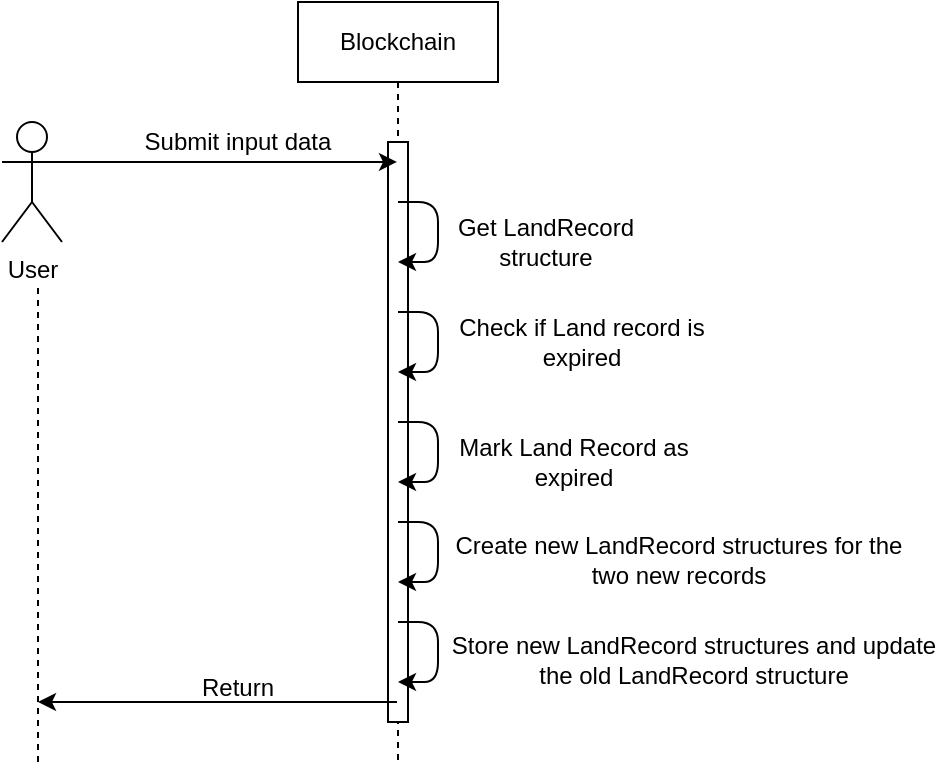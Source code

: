 <mxfile version="14.5.10" type="device"><diagram id="niONlQMFVjz2j6yO6m8X" name="Page-1"><mxGraphModel dx="622" dy="359" grid="1" gridSize="10" guides="1" tooltips="1" connect="1" arrows="1" fold="1" page="1" pageScale="1" pageWidth="850" pageHeight="1100" math="0" shadow="0"><root><mxCell id="0"/><mxCell id="1" parent="0"/><mxCell id="0W10oksEGMTTPcn__GJT-1" value="Blockchain" style="shape=umlLifeline;perimeter=lifelinePerimeter;whiteSpace=wrap;html=1;container=1;collapsible=0;recursiveResize=0;outlineConnect=0;" vertex="1" parent="1"><mxGeometry x="270" y="40" width="100" height="380" as="geometry"/></mxCell><mxCell id="0W10oksEGMTTPcn__GJT-3" value="" style="html=1;points=[];perimeter=orthogonalPerimeter;" vertex="1" parent="0W10oksEGMTTPcn__GJT-1"><mxGeometry x="45" y="70" width="10" height="290" as="geometry"/></mxCell><mxCell id="0W10oksEGMTTPcn__GJT-2" value="User" style="shape=umlActor;verticalLabelPosition=bottom;verticalAlign=top;html=1;" vertex="1" parent="1"><mxGeometry x="122" y="100" width="30" height="60" as="geometry"/></mxCell><mxCell id="0W10oksEGMTTPcn__GJT-4" value="Get LandRecord structure" style="text;html=1;strokeColor=none;fillColor=none;align=center;verticalAlign=middle;whiteSpace=wrap;rounded=0;" vertex="1" parent="1"><mxGeometry x="344" y="150" width="100" height="20" as="geometry"/></mxCell><mxCell id="0W10oksEGMTTPcn__GJT-5" value="Check if Land record is expired" style="text;html=1;strokeColor=none;fillColor=none;align=center;verticalAlign=middle;whiteSpace=wrap;rounded=0;" vertex="1" parent="1"><mxGeometry x="347" y="200" width="130" height="20" as="geometry"/></mxCell><mxCell id="0W10oksEGMTTPcn__GJT-17" value="" style="endArrow=none;dashed=1;html=1;" edge="1" parent="1"><mxGeometry width="50" height="50" relative="1" as="geometry"><mxPoint x="140" y="420" as="sourcePoint"/><mxPoint x="140" y="180" as="targetPoint"/></mxGeometry></mxCell><mxCell id="0W10oksEGMTTPcn__GJT-18" value="" style="endArrow=classic;html=1;exitX=1;exitY=0.333;exitDx=0;exitDy=0;exitPerimeter=0;" edge="1" parent="1" source="0W10oksEGMTTPcn__GJT-2" target="0W10oksEGMTTPcn__GJT-1"><mxGeometry width="50" height="50" relative="1" as="geometry"><mxPoint x="300" y="220" as="sourcePoint"/><mxPoint x="350" y="170" as="targetPoint"/></mxGeometry></mxCell><mxCell id="0W10oksEGMTTPcn__GJT-19" value="Submit input data" style="text;html=1;strokeColor=none;fillColor=none;align=center;verticalAlign=middle;whiteSpace=wrap;rounded=0;" vertex="1" parent="1"><mxGeometry x="175" y="100" width="130" height="20" as="geometry"/></mxCell><mxCell id="0W10oksEGMTTPcn__GJT-20" value="" style="endArrow=classic;html=1;" edge="1" parent="1" source="0W10oksEGMTTPcn__GJT-1"><mxGeometry width="50" height="50" relative="1" as="geometry"><mxPoint x="300" y="220" as="sourcePoint"/><mxPoint x="320" y="170" as="targetPoint"/><Array as="points"><mxPoint x="340" y="140"/><mxPoint x="340" y="170"/></Array></mxGeometry></mxCell><mxCell id="0W10oksEGMTTPcn__GJT-21" value="" style="endArrow=classic;html=1;" edge="1" parent="1" target="0W10oksEGMTTPcn__GJT-1"><mxGeometry width="50" height="50" relative="1" as="geometry"><mxPoint x="320" y="195" as="sourcePoint"/><mxPoint x="330.5" y="225" as="targetPoint"/><Array as="points"><mxPoint x="340" y="195"/><mxPoint x="340" y="225"/></Array></mxGeometry></mxCell><mxCell id="0W10oksEGMTTPcn__GJT-23" value="" style="endArrow=classic;html=1;" edge="1" parent="1" source="0W10oksEGMTTPcn__GJT-1" target="0W10oksEGMTTPcn__GJT-1"><mxGeometry width="50" height="50" relative="1" as="geometry"><mxPoint x="330" y="250" as="sourcePoint"/><mxPoint x="329.5" y="280" as="targetPoint"/><Array as="points"><mxPoint x="340" y="250"/><mxPoint x="340" y="280"/></Array></mxGeometry></mxCell><mxCell id="0W10oksEGMTTPcn__GJT-24" value="Mark Land Record as expired" style="text;html=1;strokeColor=none;fillColor=none;align=center;verticalAlign=middle;whiteSpace=wrap;rounded=0;" vertex="1" parent="1"><mxGeometry x="333" y="260" width="150" height="20" as="geometry"/></mxCell><mxCell id="0W10oksEGMTTPcn__GJT-27" value="" style="endArrow=classic;html=1;" edge="1" parent="1" source="0W10oksEGMTTPcn__GJT-1" target="0W10oksEGMTTPcn__GJT-1"><mxGeometry width="50" height="50" relative="1" as="geometry"><mxPoint x="330" y="300" as="sourcePoint"/><mxPoint x="330" y="330" as="targetPoint"/><Array as="points"><mxPoint x="340" y="300"/><mxPoint x="340" y="330"/></Array></mxGeometry></mxCell><mxCell id="0W10oksEGMTTPcn__GJT-28" value="Create new LandRecord structures for the two new records" style="text;html=1;strokeColor=none;fillColor=none;align=center;verticalAlign=middle;whiteSpace=wrap;rounded=0;" vertex="1" parent="1"><mxGeometry x="344" y="309" width="233" height="20" as="geometry"/></mxCell><mxCell id="0W10oksEGMTTPcn__GJT-29" value="" style="endArrow=classic;html=1;" edge="1" parent="1" source="0W10oksEGMTTPcn__GJT-1" target="0W10oksEGMTTPcn__GJT-1"><mxGeometry width="50" height="50" relative="1" as="geometry"><mxPoint x="340" y="350" as="sourcePoint"/><mxPoint x="340" y="380" as="targetPoint"/><Array as="points"><mxPoint x="340" y="350"/><mxPoint x="340" y="380"/></Array></mxGeometry></mxCell><mxCell id="0W10oksEGMTTPcn__GJT-30" value="Store new LandRecord structures and update the old LandRecord structure" style="text;html=1;strokeColor=none;fillColor=none;align=center;verticalAlign=middle;whiteSpace=wrap;rounded=0;" vertex="1" parent="1"><mxGeometry x="345" y="359" width="246" height="20" as="geometry"/></mxCell><mxCell id="0W10oksEGMTTPcn__GJT-31" value="" style="endArrow=classic;html=1;" edge="1" parent="1" source="0W10oksEGMTTPcn__GJT-1"><mxGeometry width="50" height="50" relative="1" as="geometry"><mxPoint x="300" y="310" as="sourcePoint"/><mxPoint x="140" y="390" as="targetPoint"/></mxGeometry></mxCell><mxCell id="0W10oksEGMTTPcn__GJT-32" value="Return" style="text;html=1;strokeColor=none;fillColor=none;align=center;verticalAlign=middle;whiteSpace=wrap;rounded=0;" vertex="1" parent="1"><mxGeometry x="220" y="373" width="40" height="20" as="geometry"/></mxCell></root></mxGraphModel></diagram></mxfile>